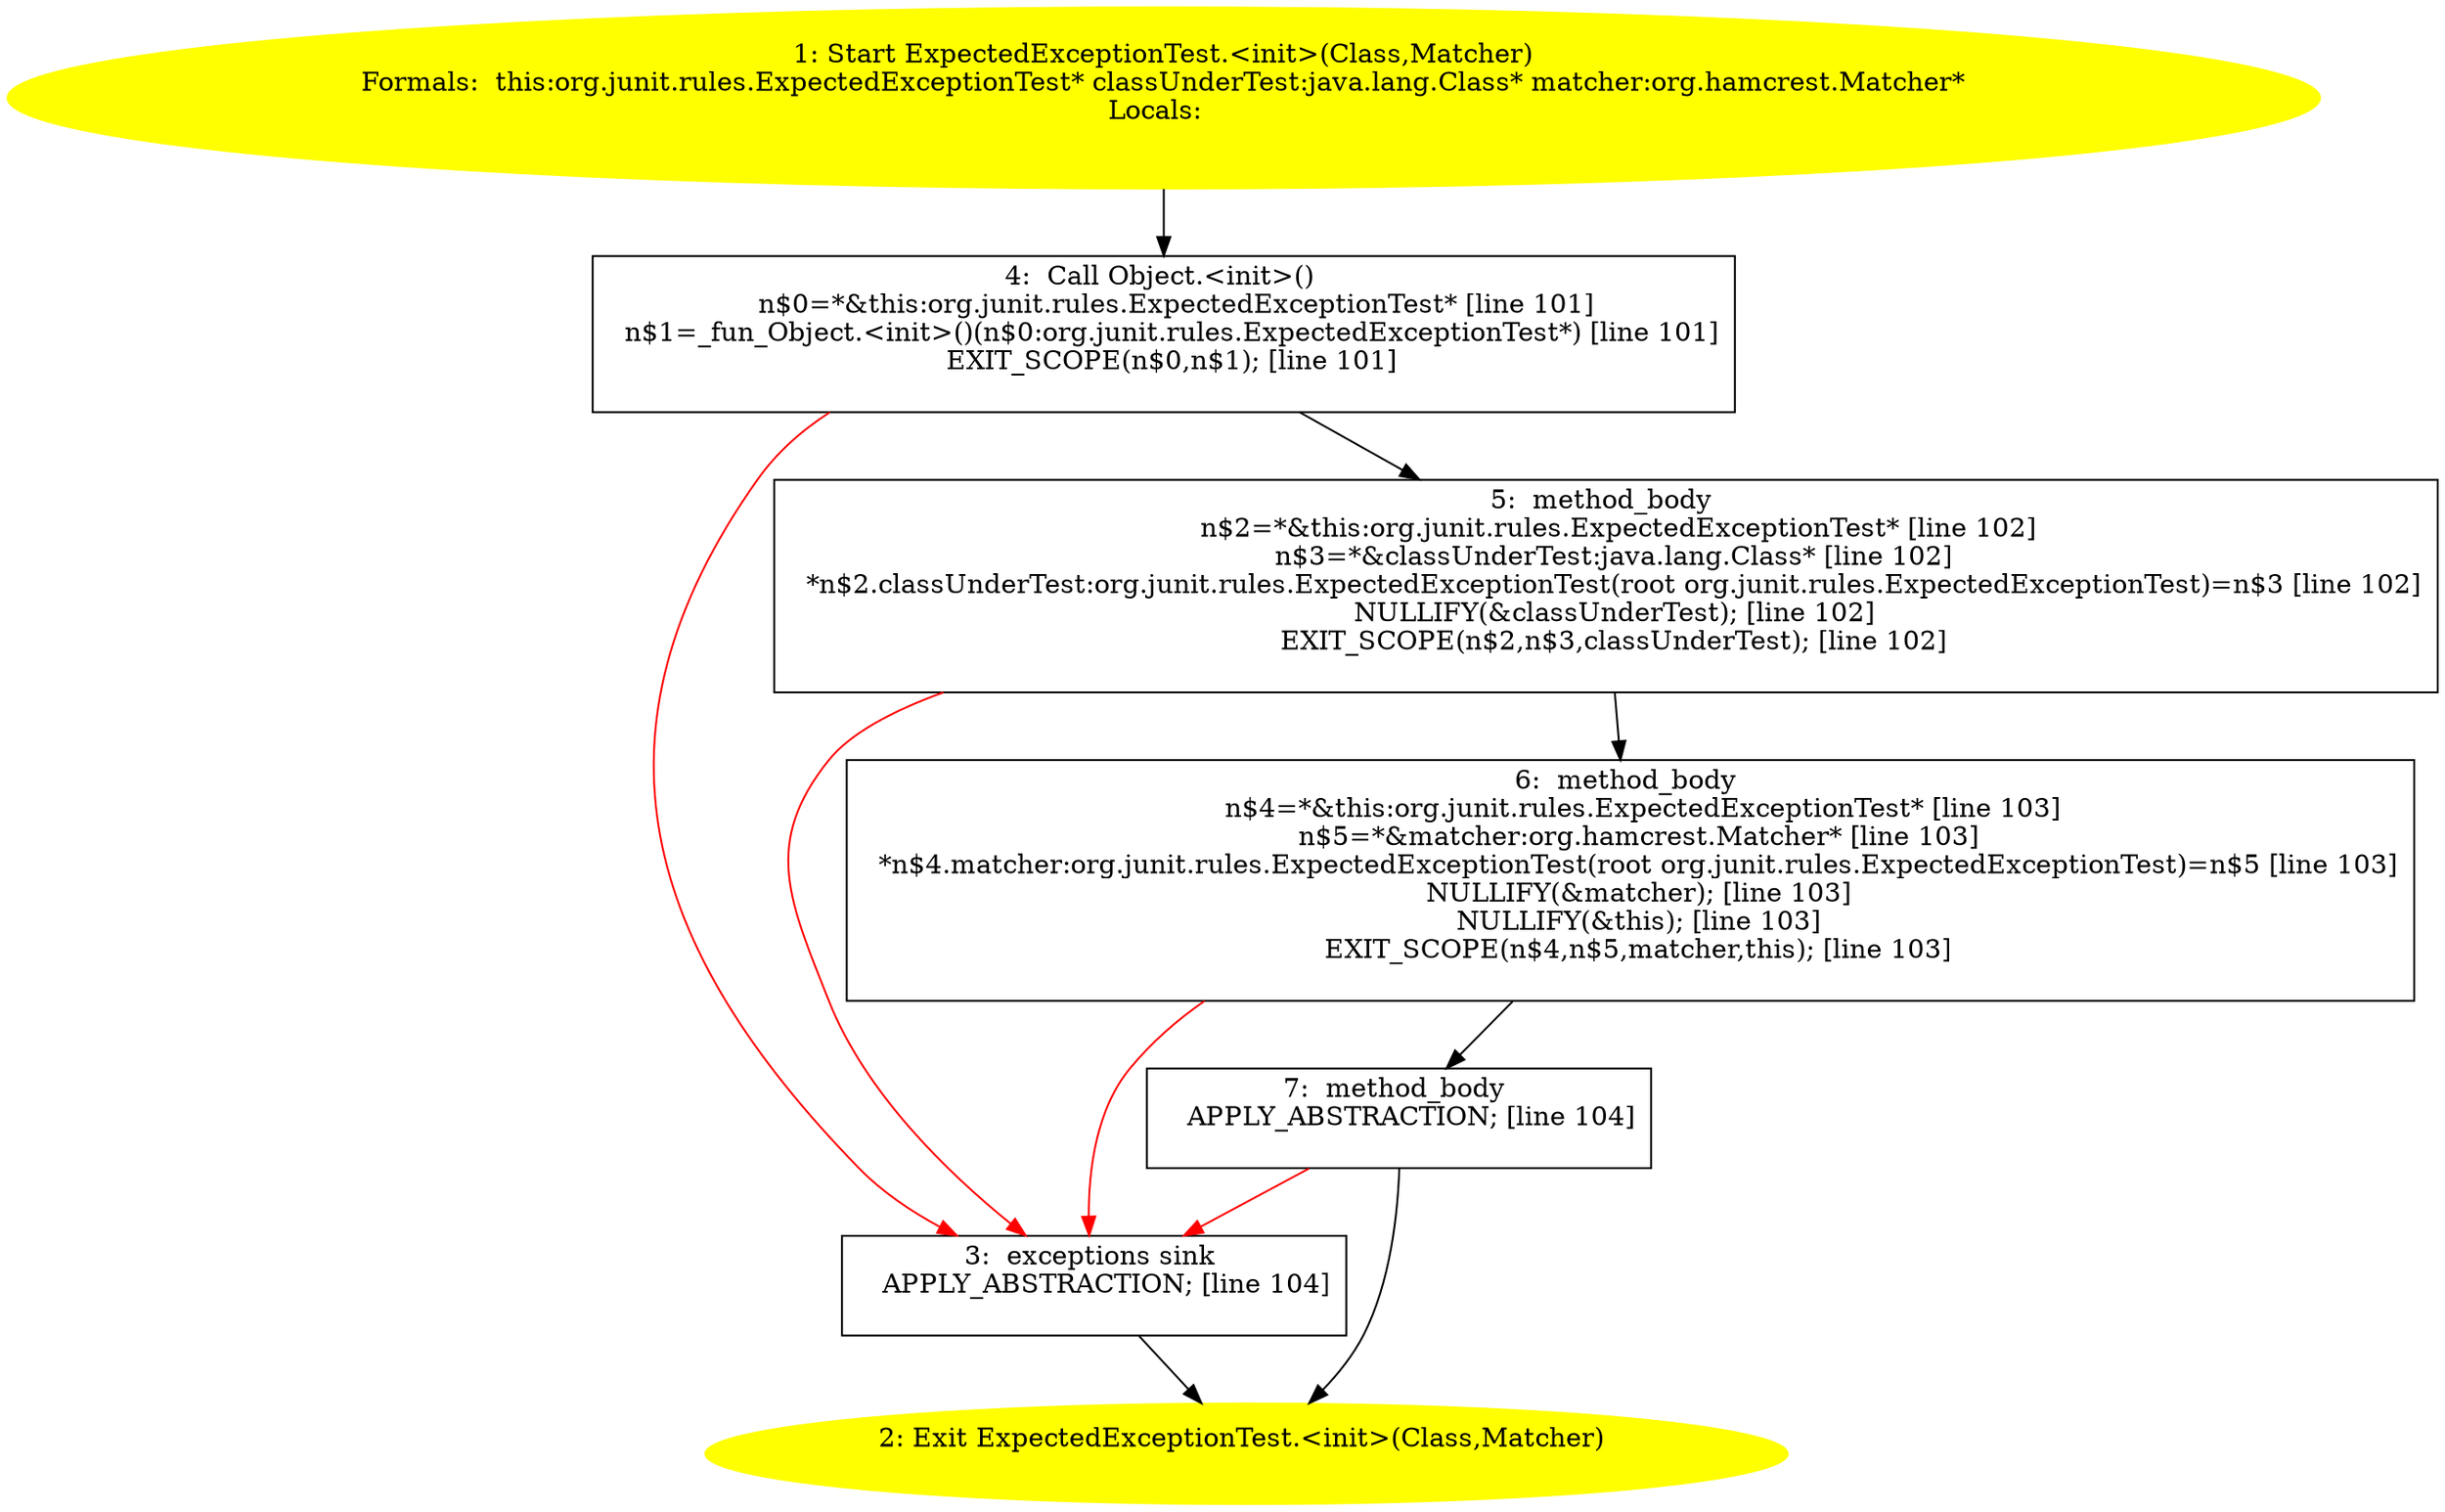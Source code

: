 /* @generated */
digraph cfg {
"org.junit.rules.ExpectedExceptionTest.<init>(java.lang.Class,org.hamcrest.Matcher).1cda72d6a156660c7248fd60d0864366_1" [label="1: Start ExpectedExceptionTest.<init>(Class,Matcher)\nFormals:  this:org.junit.rules.ExpectedExceptionTest* classUnderTest:java.lang.Class* matcher:org.hamcrest.Matcher*\nLocals:  \n  " color=yellow style=filled]
	

	 "org.junit.rules.ExpectedExceptionTest.<init>(java.lang.Class,org.hamcrest.Matcher).1cda72d6a156660c7248fd60d0864366_1" -> "org.junit.rules.ExpectedExceptionTest.<init>(java.lang.Class,org.hamcrest.Matcher).1cda72d6a156660c7248fd60d0864366_4" ;
"org.junit.rules.ExpectedExceptionTest.<init>(java.lang.Class,org.hamcrest.Matcher).1cda72d6a156660c7248fd60d0864366_2" [label="2: Exit ExpectedExceptionTest.<init>(Class,Matcher) \n  " color=yellow style=filled]
	

"org.junit.rules.ExpectedExceptionTest.<init>(java.lang.Class,org.hamcrest.Matcher).1cda72d6a156660c7248fd60d0864366_3" [label="3:  exceptions sink \n   APPLY_ABSTRACTION; [line 104]\n " shape="box"]
	

	 "org.junit.rules.ExpectedExceptionTest.<init>(java.lang.Class,org.hamcrest.Matcher).1cda72d6a156660c7248fd60d0864366_3" -> "org.junit.rules.ExpectedExceptionTest.<init>(java.lang.Class,org.hamcrest.Matcher).1cda72d6a156660c7248fd60d0864366_2" ;
"org.junit.rules.ExpectedExceptionTest.<init>(java.lang.Class,org.hamcrest.Matcher).1cda72d6a156660c7248fd60d0864366_4" [label="4:  Call Object.<init>() \n   n$0=*&this:org.junit.rules.ExpectedExceptionTest* [line 101]\n  n$1=_fun_Object.<init>()(n$0:org.junit.rules.ExpectedExceptionTest*) [line 101]\n  EXIT_SCOPE(n$0,n$1); [line 101]\n " shape="box"]
	

	 "org.junit.rules.ExpectedExceptionTest.<init>(java.lang.Class,org.hamcrest.Matcher).1cda72d6a156660c7248fd60d0864366_4" -> "org.junit.rules.ExpectedExceptionTest.<init>(java.lang.Class,org.hamcrest.Matcher).1cda72d6a156660c7248fd60d0864366_5" ;
	 "org.junit.rules.ExpectedExceptionTest.<init>(java.lang.Class,org.hamcrest.Matcher).1cda72d6a156660c7248fd60d0864366_4" -> "org.junit.rules.ExpectedExceptionTest.<init>(java.lang.Class,org.hamcrest.Matcher).1cda72d6a156660c7248fd60d0864366_3" [color="red" ];
"org.junit.rules.ExpectedExceptionTest.<init>(java.lang.Class,org.hamcrest.Matcher).1cda72d6a156660c7248fd60d0864366_5" [label="5:  method_body \n   n$2=*&this:org.junit.rules.ExpectedExceptionTest* [line 102]\n  n$3=*&classUnderTest:java.lang.Class* [line 102]\n  *n$2.classUnderTest:org.junit.rules.ExpectedExceptionTest(root org.junit.rules.ExpectedExceptionTest)=n$3 [line 102]\n  NULLIFY(&classUnderTest); [line 102]\n  EXIT_SCOPE(n$2,n$3,classUnderTest); [line 102]\n " shape="box"]
	

	 "org.junit.rules.ExpectedExceptionTest.<init>(java.lang.Class,org.hamcrest.Matcher).1cda72d6a156660c7248fd60d0864366_5" -> "org.junit.rules.ExpectedExceptionTest.<init>(java.lang.Class,org.hamcrest.Matcher).1cda72d6a156660c7248fd60d0864366_6" ;
	 "org.junit.rules.ExpectedExceptionTest.<init>(java.lang.Class,org.hamcrest.Matcher).1cda72d6a156660c7248fd60d0864366_5" -> "org.junit.rules.ExpectedExceptionTest.<init>(java.lang.Class,org.hamcrest.Matcher).1cda72d6a156660c7248fd60d0864366_3" [color="red" ];
"org.junit.rules.ExpectedExceptionTest.<init>(java.lang.Class,org.hamcrest.Matcher).1cda72d6a156660c7248fd60d0864366_6" [label="6:  method_body \n   n$4=*&this:org.junit.rules.ExpectedExceptionTest* [line 103]\n  n$5=*&matcher:org.hamcrest.Matcher* [line 103]\n  *n$4.matcher:org.junit.rules.ExpectedExceptionTest(root org.junit.rules.ExpectedExceptionTest)=n$5 [line 103]\n  NULLIFY(&matcher); [line 103]\n  NULLIFY(&this); [line 103]\n  EXIT_SCOPE(n$4,n$5,matcher,this); [line 103]\n " shape="box"]
	

	 "org.junit.rules.ExpectedExceptionTest.<init>(java.lang.Class,org.hamcrest.Matcher).1cda72d6a156660c7248fd60d0864366_6" -> "org.junit.rules.ExpectedExceptionTest.<init>(java.lang.Class,org.hamcrest.Matcher).1cda72d6a156660c7248fd60d0864366_7" ;
	 "org.junit.rules.ExpectedExceptionTest.<init>(java.lang.Class,org.hamcrest.Matcher).1cda72d6a156660c7248fd60d0864366_6" -> "org.junit.rules.ExpectedExceptionTest.<init>(java.lang.Class,org.hamcrest.Matcher).1cda72d6a156660c7248fd60d0864366_3" [color="red" ];
"org.junit.rules.ExpectedExceptionTest.<init>(java.lang.Class,org.hamcrest.Matcher).1cda72d6a156660c7248fd60d0864366_7" [label="7:  method_body \n   APPLY_ABSTRACTION; [line 104]\n " shape="box"]
	

	 "org.junit.rules.ExpectedExceptionTest.<init>(java.lang.Class,org.hamcrest.Matcher).1cda72d6a156660c7248fd60d0864366_7" -> "org.junit.rules.ExpectedExceptionTest.<init>(java.lang.Class,org.hamcrest.Matcher).1cda72d6a156660c7248fd60d0864366_2" ;
	 "org.junit.rules.ExpectedExceptionTest.<init>(java.lang.Class,org.hamcrest.Matcher).1cda72d6a156660c7248fd60d0864366_7" -> "org.junit.rules.ExpectedExceptionTest.<init>(java.lang.Class,org.hamcrest.Matcher).1cda72d6a156660c7248fd60d0864366_3" [color="red" ];
}
